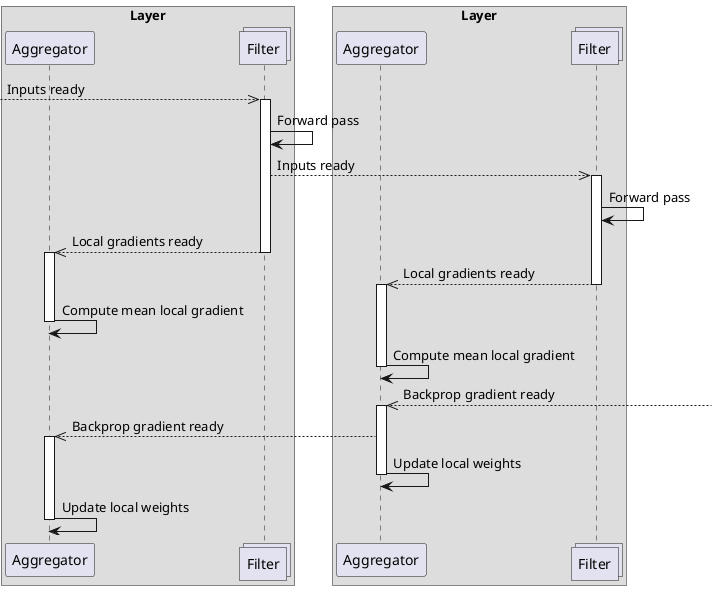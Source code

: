 @startuml
'https://plantuml.com/sequence-diagram

box Layer
participant Aggregator as Aggregator1
collections Filter as Filter1
end box

box Layer
participant Aggregator as Aggregator2
collections Filter as Filter2
end box

-->> Filter1: Inputs ready
activate Filter1
Filter1 -> Filter1: Forward pass
Filter1 -->> Filter2: Inputs ready
activate Filter2
Filter2 -> Filter2: Forward pass

Filter1 -->> Aggregator1: Local gradients ready
deactivate Filter1
activate Aggregator1

Filter2 -->> Aggregator2: Local gradients ready
deactivate Filter2
activate Aggregator2

Aggregator1 -> Aggregator1: Compute mean local gradient
deactivate Aggregator1
Aggregator2 -> Aggregator2: Compute mean local gradient
deactivate Aggregator2
Aggregator2 <<--: Backprop gradient ready
activate Aggregator2
Aggregator2 -->> Aggregator1: Backprop gradient ready
activate Aggregator1
Aggregator2 -> Aggregator2: Update local weights
deactivate Aggregator2
Aggregator1 -> Aggregator1: Update local weights
deactivate Aggregator1

@enduml
